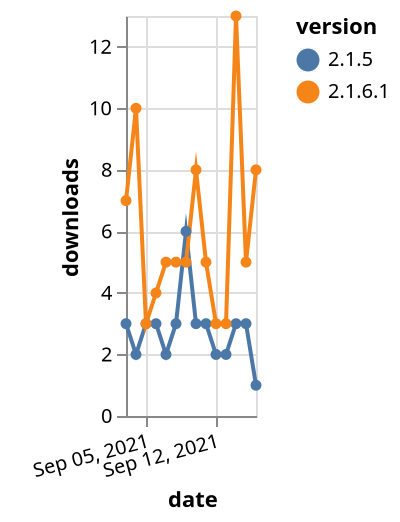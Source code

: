 {"$schema": "https://vega.github.io/schema/vega-lite/v5.json", "description": "A simple bar chart with embedded data.", "data": {"values": [{"date": "2021-09-03", "total": 6399, "delta": 3, "version": "2.1.5"}, {"date": "2021-09-04", "total": 6401, "delta": 2, "version": "2.1.5"}, {"date": "2021-09-05", "total": 6404, "delta": 3, "version": "2.1.5"}, {"date": "2021-09-06", "total": 6407, "delta": 3, "version": "2.1.5"}, {"date": "2021-09-07", "total": 6409, "delta": 2, "version": "2.1.5"}, {"date": "2021-09-08", "total": 6412, "delta": 3, "version": "2.1.5"}, {"date": "2021-09-09", "total": 6418, "delta": 6, "version": "2.1.5"}, {"date": "2021-09-10", "total": 6421, "delta": 3, "version": "2.1.5"}, {"date": "2021-09-11", "total": 6424, "delta": 3, "version": "2.1.5"}, {"date": "2021-09-12", "total": 6426, "delta": 2, "version": "2.1.5"}, {"date": "2021-09-13", "total": 6428, "delta": 2, "version": "2.1.5"}, {"date": "2021-09-14", "total": 6431, "delta": 3, "version": "2.1.5"}, {"date": "2021-09-15", "total": 6434, "delta": 3, "version": "2.1.5"}, {"date": "2021-09-16", "total": 6435, "delta": 1, "version": "2.1.5"}, {"date": "2021-09-03", "total": 586, "delta": 7, "version": "2.1.6.1"}, {"date": "2021-09-04", "total": 596, "delta": 10, "version": "2.1.6.1"}, {"date": "2021-09-05", "total": 599, "delta": 3, "version": "2.1.6.1"}, {"date": "2021-09-06", "total": 603, "delta": 4, "version": "2.1.6.1"}, {"date": "2021-09-07", "total": 608, "delta": 5, "version": "2.1.6.1"}, {"date": "2021-09-08", "total": 613, "delta": 5, "version": "2.1.6.1"}, {"date": "2021-09-09", "total": 618, "delta": 5, "version": "2.1.6.1"}, {"date": "2021-09-10", "total": 626, "delta": 8, "version": "2.1.6.1"}, {"date": "2021-09-11", "total": 631, "delta": 5, "version": "2.1.6.1"}, {"date": "2021-09-12", "total": 634, "delta": 3, "version": "2.1.6.1"}, {"date": "2021-09-13", "total": 637, "delta": 3, "version": "2.1.6.1"}, {"date": "2021-09-14", "total": 650, "delta": 13, "version": "2.1.6.1"}, {"date": "2021-09-15", "total": 655, "delta": 5, "version": "2.1.6.1"}, {"date": "2021-09-16", "total": 663, "delta": 8, "version": "2.1.6.1"}]}, "width": "container", "mark": {"type": "line", "point": {"filled": true}}, "encoding": {"x": {"field": "date", "type": "temporal", "timeUnit": "yearmonthdate", "title": "date", "axis": {"labelAngle": -15}}, "y": {"field": "delta", "type": "quantitative", "title": "downloads"}, "color": {"field": "version", "type": "nominal"}, "tooltip": {"field": "delta"}}}